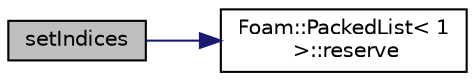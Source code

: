 digraph "setIndices"
{
  bgcolor="transparent";
  edge [fontname="Helvetica",fontsize="10",labelfontname="Helvetica",labelfontsize="10"];
  node [fontname="Helvetica",fontsize="10",shape=record];
  rankdir="LR";
  Node197 [label="setIndices",height=0.2,width=0.4,color="black", fillcolor="grey75", style="filled", fontcolor="black"];
  Node197 -> Node198 [color="midnightblue",fontsize="10",style="solid",fontname="Helvetica"];
  Node198 [label="Foam::PackedList\< 1\l \>::reserve",height=0.2,width=0.4,color="black",URL="$a27053.html#a7294bcb6d8983466db362b4acf6e72ec",tooltip="Reserve allocation space for at least this size. "];
}
